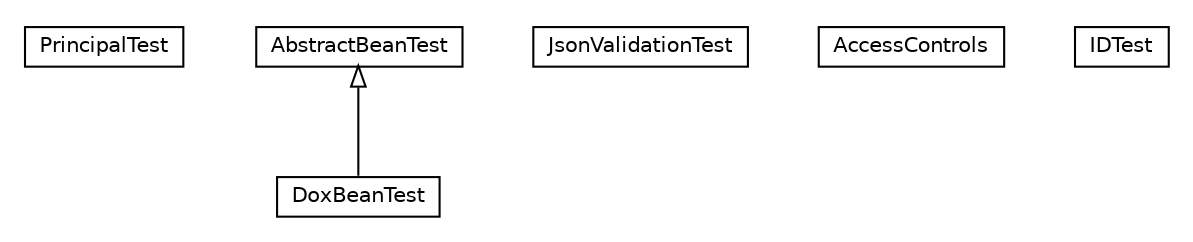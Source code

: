 #!/usr/local/bin/dot
#
# Class diagram 
# Generated by UMLGraph version R5_6-24-gf6e263 (http://www.umlgraph.org/)
#

digraph G {
	edge [fontname="Helvetica",fontsize=10,labelfontname="Helvetica",labelfontsize=10];
	node [fontname="Helvetica",fontsize=10,shape=plaintext];
	nodesep=0.25;
	ranksep=0.5;
	// net.trajano.doxdb.sample.test.PrincipalTest
	c0 [label=<<table title="net.trajano.doxdb.sample.test.PrincipalTest" border="0" cellborder="1" cellspacing="0" cellpadding="2" port="p" href="./PrincipalTest.html">
		<tr><td><table border="0" cellspacing="0" cellpadding="1">
<tr><td align="center" balign="center"> PrincipalTest </td></tr>
		</table></td></tr>
		</table>>, URL="./PrincipalTest.html", fontname="Helvetica", fontcolor="black", fontsize=10.0];
	// net.trajano.doxdb.sample.test.AbstractBeanTest
	c1 [label=<<table title="net.trajano.doxdb.sample.test.AbstractBeanTest" border="0" cellborder="1" cellspacing="0" cellpadding="2" port="p" href="./AbstractBeanTest.html">
		<tr><td><table border="0" cellspacing="0" cellpadding="1">
<tr><td align="center" balign="center"> AbstractBeanTest </td></tr>
		</table></td></tr>
		</table>>, URL="./AbstractBeanTest.html", fontname="Helvetica", fontcolor="black", fontsize=10.0];
	// net.trajano.doxdb.sample.test.JsonValidationTest
	c2 [label=<<table title="net.trajano.doxdb.sample.test.JsonValidationTest" border="0" cellborder="1" cellspacing="0" cellpadding="2" port="p" href="./JsonValidationTest.html">
		<tr><td><table border="0" cellspacing="0" cellpadding="1">
<tr><td align="center" balign="center"> JsonValidationTest </td></tr>
		</table></td></tr>
		</table>>, URL="./JsonValidationTest.html", fontname="Helvetica", fontcolor="black", fontsize=10.0];
	// net.trajano.doxdb.sample.test.DoxBeanTest
	c3 [label=<<table title="net.trajano.doxdb.sample.test.DoxBeanTest" border="0" cellborder="1" cellspacing="0" cellpadding="2" port="p" href="./DoxBeanTest.html">
		<tr><td><table border="0" cellspacing="0" cellpadding="1">
<tr><td align="center" balign="center"> DoxBeanTest </td></tr>
		</table></td></tr>
		</table>>, URL="./DoxBeanTest.html", fontname="Helvetica", fontcolor="black", fontsize=10.0];
	// net.trajano.doxdb.sample.test.AccessControls
	c4 [label=<<table title="net.trajano.doxdb.sample.test.AccessControls" border="0" cellborder="1" cellspacing="0" cellpadding="2" port="p" href="./AccessControls.html">
		<tr><td><table border="0" cellspacing="0" cellpadding="1">
<tr><td align="center" balign="center"> AccessControls </td></tr>
		</table></td></tr>
		</table>>, URL="./AccessControls.html", fontname="Helvetica", fontcolor="black", fontsize=10.0];
	// net.trajano.doxdb.sample.test.IDTest
	c5 [label=<<table title="net.trajano.doxdb.sample.test.IDTest" border="0" cellborder="1" cellspacing="0" cellpadding="2" port="p" href="./IDTest.html">
		<tr><td><table border="0" cellspacing="0" cellpadding="1">
<tr><td align="center" balign="center"> IDTest </td></tr>
		</table></td></tr>
		</table>>, URL="./IDTest.html", fontname="Helvetica", fontcolor="black", fontsize=10.0];
	//net.trajano.doxdb.sample.test.DoxBeanTest extends net.trajano.doxdb.sample.test.AbstractBeanTest
	c1:p -> c3:p [dir=back,arrowtail=empty];
}


